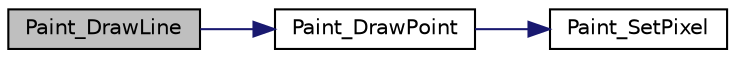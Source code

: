 digraph "Paint_DrawLine"
{
 // LATEX_PDF_SIZE
  bgcolor="transparent";
  edge [fontname="Helvetica",fontsize="10",labelfontname="Helvetica",labelfontsize="10"];
  node [fontname="Helvetica",fontsize="10",shape=record];
  rankdir="LR";
  Node1 [label="Paint_DrawLine",height=0.2,width=0.4,color="black", fillcolor="grey75", style="filled", fontcolor="black",tooltip="function: Draw a line of arbitrary slope parameter: Xstart ：Starting Xpoint point coordinates Ystart ..."];
  Node1 -> Node2 [color="midnightblue",fontsize="10",style="solid",fontname="Helvetica"];
  Node2 [label="Paint_DrawPoint",height=0.2,width=0.4,color="black",URL="$GUI__Paint_8c.html#a3df6d1b5839fa7b4febef83eff837036",tooltip="function: Draw Point(Xpoint, Ypoint) Fill the color parameter: Xpoint : The Xpoint coordinate of the ..."];
  Node2 -> Node3 [color="midnightblue",fontsize="10",style="solid",fontname="Helvetica"];
  Node3 [label="Paint_SetPixel",height=0.2,width=0.4,color="black",URL="$GUI__Paint_8c.html#a48f4f5f8b9b528f98d3ddb1c2e2e108f",tooltip="function: Draw Pixels parameter: Xpoint : At point X Ypoint : At point Y Color : Painted colors"];
}
